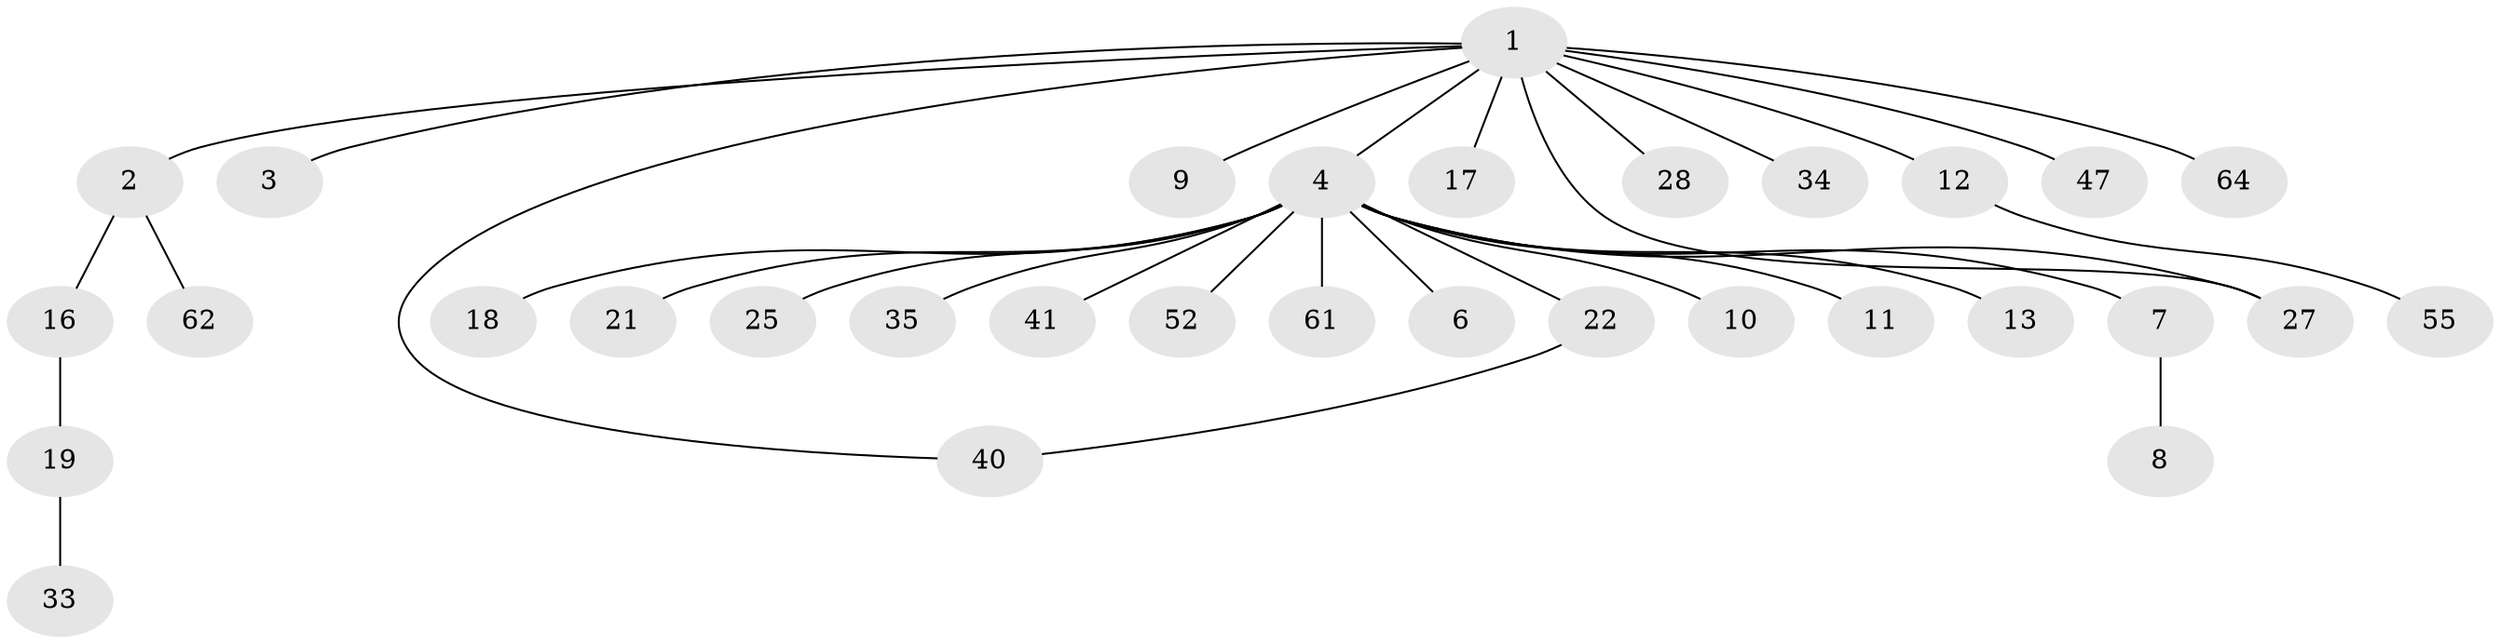 // original degree distribution, {12: 0.015384615384615385, 3: 0.046153846153846156, 1: 0.6153846153846154, 9: 0.015384615384615385, 11: 0.015384615384615385, 2: 0.2153846153846154, 7: 0.015384615384615385, 4: 0.06153846153846154}
// Generated by graph-tools (version 1.1) at 2025/14/03/09/25 04:14:48]
// undirected, 32 vertices, 33 edges
graph export_dot {
graph [start="1"]
  node [color=gray90,style=filled];
  1;
  2;
  3;
  4 [super="+5"];
  6;
  7;
  8;
  9;
  10;
  11;
  12 [super="+36"];
  13 [super="+43+38+37+20+32+15"];
  16 [super="+60+30"];
  17;
  18;
  19 [super="+26"];
  21 [super="+50+49"];
  22 [super="+65+46"];
  25;
  27 [super="+31+29"];
  28;
  33 [super="+44+45"];
  34;
  35;
  40 [super="+53"];
  41;
  47;
  52;
  55 [super="+57"];
  61;
  62;
  64;
  1 -- 2;
  1 -- 3;
  1 -- 4;
  1 -- 9;
  1 -- 12;
  1 -- 17;
  1 -- 27;
  1 -- 28;
  1 -- 34;
  1 -- 40;
  1 -- 47;
  1 -- 64;
  2 -- 16;
  2 -- 62;
  4 -- 11;
  4 -- 21;
  4 -- 25;
  4 -- 27;
  4 -- 41;
  4 -- 52;
  4 -- 61;
  4 -- 35;
  4 -- 6;
  4 -- 7;
  4 -- 10;
  4 -- 13;
  4 -- 18;
  4 -- 22;
  7 -- 8;
  12 -- 55;
  16 -- 19;
  19 -- 33;
  22 -- 40;
}
